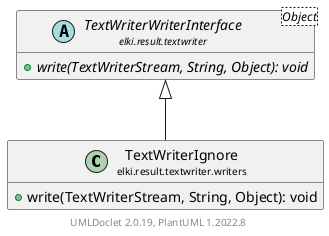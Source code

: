 @startuml
    remove .*\.(Instance|Par|Parameterizer|Factory)$
    set namespaceSeparator none
    hide empty fields
    hide empty methods

    class "<size:14>TextWriterIgnore\n<size:10>elki.result.textwriter.writers" as elki.result.textwriter.writers.TextWriterIgnore [[TextWriterIgnore.html]] {
        +write(TextWriterStream, String, Object): void
    }

    abstract class "<size:14>TextWriterWriterInterface\n<size:10>elki.result.textwriter" as elki.result.textwriter.TextWriterWriterInterface<Object> [[../TextWriterWriterInterface.html]] {
        {abstract} +write(TextWriterStream, String, Object): void
    }

    elki.result.textwriter.TextWriterWriterInterface <|-- elki.result.textwriter.writers.TextWriterIgnore

    center footer UMLDoclet 2.0.19, PlantUML 1.2022.8
@enduml
